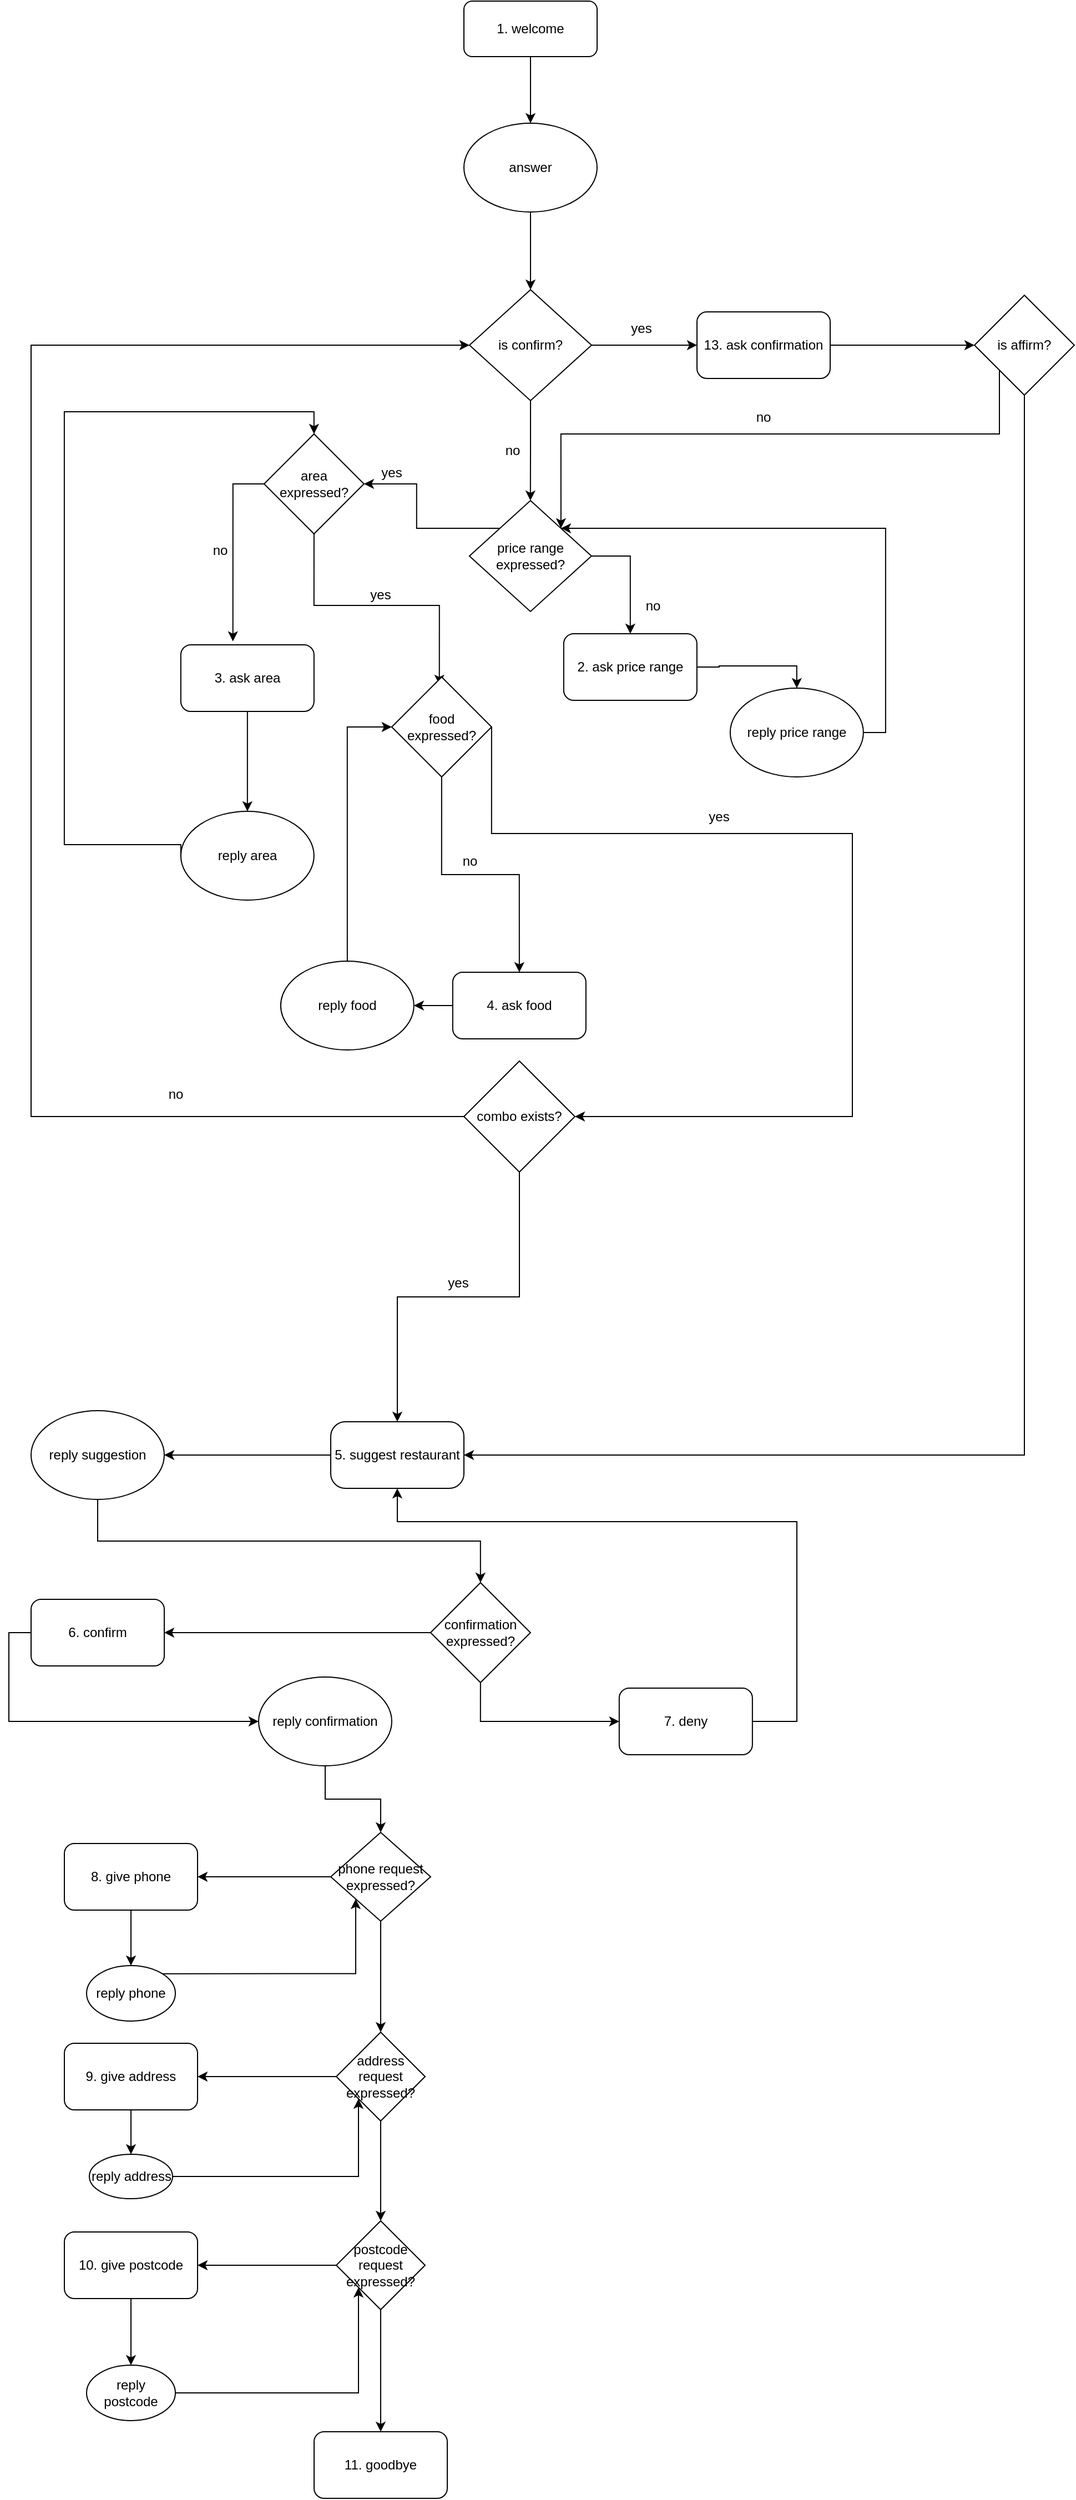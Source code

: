 <mxfile version="21.7.5" type="google">
  <diagram name="Page-1" id="mwG1_WEmA-LWEz-mJTqM">
    <mxGraphModel grid="1" page="1" gridSize="10" guides="1" tooltips="1" connect="1" arrows="1" fold="1" pageScale="1" pageWidth="827" pageHeight="1169" math="0" shadow="0">
      <root>
        <mxCell id="0" />
        <mxCell id="1" parent="0" />
        <mxCell id="2QPjshsw38jV6scYMA-w-3" style="edgeStyle=orthogonalEdgeStyle;rounded=0;orthogonalLoop=1;jettySize=auto;html=1;exitX=0.5;exitY=1;exitDx=0;exitDy=0;entryX=0.5;entryY=0;entryDx=0;entryDy=0;" edge="1" parent="1" source="2QPjshsw38jV6scYMA-w-1" target="2QPjshsw38jV6scYMA-w-2">
          <mxGeometry relative="1" as="geometry" />
        </mxCell>
        <mxCell id="2QPjshsw38jV6scYMA-w-1" value="1. welcome" style="rounded=1;whiteSpace=wrap;html=1;" vertex="1" parent="1">
          <mxGeometry x="340" y="-130" width="120" height="50" as="geometry" />
        </mxCell>
        <mxCell id="2QPjshsw38jV6scYMA-w-146" style="edgeStyle=orthogonalEdgeStyle;rounded=0;orthogonalLoop=1;jettySize=auto;html=1;exitX=0.5;exitY=1;exitDx=0;exitDy=0;entryX=0.5;entryY=0;entryDx=0;entryDy=0;" edge="1" parent="1" source="2QPjshsw38jV6scYMA-w-2" target="2QPjshsw38jV6scYMA-w-143">
          <mxGeometry relative="1" as="geometry" />
        </mxCell>
        <mxCell id="2QPjshsw38jV6scYMA-w-2" value="answer" style="ellipse;whiteSpace=wrap;html=1;" vertex="1" parent="1">
          <mxGeometry x="340" y="-20" width="120" height="80" as="geometry" />
        </mxCell>
        <mxCell id="2QPjshsw38jV6scYMA-w-14" style="edgeStyle=orthogonalEdgeStyle;rounded=0;orthogonalLoop=1;jettySize=auto;html=1;exitX=1;exitY=0.5;exitDx=0;exitDy=0;" edge="1" parent="1" source="2QPjshsw38jV6scYMA-w-5" target="2QPjshsw38jV6scYMA-w-12">
          <mxGeometry relative="1" as="geometry" />
        </mxCell>
        <mxCell id="2QPjshsw38jV6scYMA-w-111" style="edgeStyle=orthogonalEdgeStyle;rounded=0;orthogonalLoop=1;jettySize=auto;html=1;exitX=0;exitY=0;exitDx=0;exitDy=0;" edge="1" parent="1" source="2QPjshsw38jV6scYMA-w-5" target="2QPjshsw38jV6scYMA-w-110">
          <mxGeometry relative="1" as="geometry" />
        </mxCell>
        <mxCell id="2QPjshsw38jV6scYMA-w-5" value="price range expressed?" style="rhombus;whiteSpace=wrap;html=1;" vertex="1" parent="1">
          <mxGeometry x="344.93" y="320" width="110" height="100" as="geometry" />
        </mxCell>
        <mxCell id="2QPjshsw38jV6scYMA-w-131" style="edgeStyle=orthogonalEdgeStyle;rounded=0;orthogonalLoop=1;jettySize=auto;html=1;exitX=1;exitY=0.5;exitDx=0;exitDy=0;entryX=0.5;entryY=0;entryDx=0;entryDy=0;" edge="1" parent="1" source="2QPjshsw38jV6scYMA-w-12" target="2QPjshsw38jV6scYMA-w-22">
          <mxGeometry relative="1" as="geometry" />
        </mxCell>
        <mxCell id="2QPjshsw38jV6scYMA-w-12" value="2. ask price range" style="rounded=1;whiteSpace=wrap;html=1;" vertex="1" parent="1">
          <mxGeometry x="429.93" y="440" width="120" height="60" as="geometry" />
        </mxCell>
        <mxCell id="2QPjshsw38jV6scYMA-w-15" value="no" style="text;html=1;align=center;verticalAlign=middle;resizable=0;points=[];autosize=1;strokeColor=none;fillColor=none;" vertex="1" parent="1">
          <mxGeometry x="489.93" y="400" width="40" height="30" as="geometry" />
        </mxCell>
        <mxCell id="2QPjshsw38jV6scYMA-w-26" style="edgeStyle=orthogonalEdgeStyle;rounded=0;orthogonalLoop=1;jettySize=auto;html=1;exitX=0.5;exitY=1;exitDx=0;exitDy=0;entryX=0.5;entryY=0;entryDx=0;entryDy=0;" edge="1" parent="1" source="2QPjshsw38jV6scYMA-w-19" target="2QPjshsw38jV6scYMA-w-25">
          <mxGeometry relative="1" as="geometry" />
        </mxCell>
        <mxCell id="2QPjshsw38jV6scYMA-w-19" value="3. ask area" style="rounded=1;whiteSpace=wrap;html=1;" vertex="1" parent="1">
          <mxGeometry x="84.93" y="450" width="120" height="60" as="geometry" />
        </mxCell>
        <mxCell id="2QPjshsw38jV6scYMA-w-135" style="edgeStyle=orthogonalEdgeStyle;rounded=0;orthogonalLoop=1;jettySize=auto;html=1;exitX=1;exitY=0.5;exitDx=0;exitDy=0;entryX=1;entryY=0;entryDx=0;entryDy=0;" edge="1" parent="1" source="2QPjshsw38jV6scYMA-w-22" target="2QPjshsw38jV6scYMA-w-5">
          <mxGeometry relative="1" as="geometry">
            <Array as="points">
              <mxPoint x="719.93" y="529" />
              <mxPoint x="719.93" y="345" />
            </Array>
          </mxGeometry>
        </mxCell>
        <mxCell id="2QPjshsw38jV6scYMA-w-22" value="reply price range" style="ellipse;whiteSpace=wrap;html=1;" vertex="1" parent="1">
          <mxGeometry x="579.93" y="489" width="120" height="80" as="geometry" />
        </mxCell>
        <mxCell id="2QPjshsw38jV6scYMA-w-121" style="edgeStyle=orthogonalEdgeStyle;rounded=0;orthogonalLoop=1;jettySize=auto;html=1;exitX=0;exitY=0.5;exitDx=0;exitDy=0;entryX=0.5;entryY=0;entryDx=0;entryDy=0;" edge="1" parent="1" source="2QPjshsw38jV6scYMA-w-25" target="2QPjshsw38jV6scYMA-w-110">
          <mxGeometry relative="1" as="geometry">
            <Array as="points">
              <mxPoint x="-20.07" y="630" />
              <mxPoint x="-20.07" y="240" />
              <mxPoint x="204.93" y="240" />
            </Array>
          </mxGeometry>
        </mxCell>
        <mxCell id="2QPjshsw38jV6scYMA-w-25" value="reply area" style="ellipse;whiteSpace=wrap;html=1;" vertex="1" parent="1">
          <mxGeometry x="84.93" y="600" width="120" height="80" as="geometry" />
        </mxCell>
        <mxCell id="2QPjshsw38jV6scYMA-w-125" style="edgeStyle=orthogonalEdgeStyle;rounded=0;orthogonalLoop=1;jettySize=auto;html=1;exitX=0;exitY=0.5;exitDx=0;exitDy=0;entryX=1;entryY=0.5;entryDx=0;entryDy=0;" edge="1" parent="1" source="2QPjshsw38jV6scYMA-w-32" target="2QPjshsw38jV6scYMA-w-33">
          <mxGeometry relative="1" as="geometry" />
        </mxCell>
        <mxCell id="2QPjshsw38jV6scYMA-w-32" value="4. ask food" style="rounded=1;whiteSpace=wrap;html=1;" vertex="1" parent="1">
          <mxGeometry x="329.93" y="745" width="120" height="60" as="geometry" />
        </mxCell>
        <mxCell id="2QPjshsw38jV6scYMA-w-130" style="edgeStyle=orthogonalEdgeStyle;rounded=0;orthogonalLoop=1;jettySize=auto;html=1;exitX=0.5;exitY=0;exitDx=0;exitDy=0;entryX=0;entryY=0.5;entryDx=0;entryDy=0;" edge="1" parent="1" source="2QPjshsw38jV6scYMA-w-33" target="2QPjshsw38jV6scYMA-w-117">
          <mxGeometry relative="1" as="geometry" />
        </mxCell>
        <mxCell id="2QPjshsw38jV6scYMA-w-33" value="reply food" style="ellipse;whiteSpace=wrap;html=1;" vertex="1" parent="1">
          <mxGeometry x="174.93" y="735" width="120" height="80" as="geometry" />
        </mxCell>
        <mxCell id="2QPjshsw38jV6scYMA-w-45" style="edgeStyle=orthogonalEdgeStyle;rounded=0;orthogonalLoop=1;jettySize=auto;html=1;exitX=0;exitY=0.5;exitDx=0;exitDy=0;entryX=1;entryY=0.5;entryDx=0;entryDy=0;" edge="1" parent="1" source="2QPjshsw38jV6scYMA-w-42">
          <mxGeometry relative="1" as="geometry">
            <mxPoint x="700" y="1300" as="sourcePoint" />
            <mxPoint x="70" y="1180" as="targetPoint" />
          </mxGeometry>
        </mxCell>
        <mxCell id="2QPjshsw38jV6scYMA-w-42" value="5. suggest restaurant" style="rounded=1;whiteSpace=wrap;html=1;arcSize=22;" vertex="1" parent="1">
          <mxGeometry x="220" y="1150" width="120" height="60" as="geometry" />
        </mxCell>
        <mxCell id="2QPjshsw38jV6scYMA-w-137" style="edgeStyle=orthogonalEdgeStyle;rounded=0;orthogonalLoop=1;jettySize=auto;html=1;exitX=0.5;exitY=1;exitDx=0;exitDy=0;entryX=0.5;entryY=0;entryDx=0;entryDy=0;" edge="1" parent="1" source="2QPjshsw38jV6scYMA-w-44" target="2QPjshsw38jV6scYMA-w-50">
          <mxGeometry relative="1" as="geometry" />
        </mxCell>
        <mxCell id="2QPjshsw38jV6scYMA-w-44" value="reply suggestion" style="ellipse;whiteSpace=wrap;html=1;" vertex="1" parent="1">
          <mxGeometry x="-50" y="1140" width="120" height="80" as="geometry" />
        </mxCell>
        <mxCell id="2QPjshsw38jV6scYMA-w-58" style="edgeStyle=orthogonalEdgeStyle;rounded=0;orthogonalLoop=1;jettySize=auto;html=1;exitX=0;exitY=0.5;exitDx=0;exitDy=0;entryX=0;entryY=0.5;entryDx=0;entryDy=0;" edge="1" parent="1" source="2QPjshsw38jV6scYMA-w-46" target="2QPjshsw38jV6scYMA-w-77">
          <mxGeometry relative="1" as="geometry" />
        </mxCell>
        <mxCell id="2QPjshsw38jV6scYMA-w-46" value="6. confirm" style="rounded=1;whiteSpace=wrap;html=1;" vertex="1" parent="1">
          <mxGeometry x="-50" y="1310" width="120" height="60" as="geometry" />
        </mxCell>
        <mxCell id="2QPjshsw38jV6scYMA-w-56" style="edgeStyle=orthogonalEdgeStyle;rounded=0;orthogonalLoop=1;jettySize=auto;html=1;exitX=1;exitY=0.5;exitDx=0;exitDy=0;entryX=0.5;entryY=1;entryDx=0;entryDy=0;" edge="1" parent="1" source="2QPjshsw38jV6scYMA-w-47" target="2QPjshsw38jV6scYMA-w-42">
          <mxGeometry relative="1" as="geometry">
            <mxPoint x="760" y="1350" as="targetPoint" />
            <Array as="points">
              <mxPoint x="640" y="1420" />
              <mxPoint x="640" y="1240" />
              <mxPoint x="280" y="1240" />
            </Array>
          </mxGeometry>
        </mxCell>
        <mxCell id="2QPjshsw38jV6scYMA-w-47" value="7. deny" style="rounded=1;whiteSpace=wrap;html=1;" vertex="1" parent="1">
          <mxGeometry x="479.93" y="1390" width="120" height="60" as="geometry" />
        </mxCell>
        <mxCell id="2QPjshsw38jV6scYMA-w-52" style="edgeStyle=orthogonalEdgeStyle;rounded=0;orthogonalLoop=1;jettySize=auto;html=1;exitX=0;exitY=0.5;exitDx=0;exitDy=0;entryX=1;entryY=0.5;entryDx=0;entryDy=0;" edge="1" parent="1" source="2QPjshsw38jV6scYMA-w-50" target="2QPjshsw38jV6scYMA-w-46">
          <mxGeometry relative="1" as="geometry" />
        </mxCell>
        <mxCell id="2QPjshsw38jV6scYMA-w-138" style="edgeStyle=orthogonalEdgeStyle;rounded=0;orthogonalLoop=1;jettySize=auto;html=1;exitX=0.5;exitY=1;exitDx=0;exitDy=0;entryX=0;entryY=0.5;entryDx=0;entryDy=0;" edge="1" parent="1" source="2QPjshsw38jV6scYMA-w-50" target="2QPjshsw38jV6scYMA-w-47">
          <mxGeometry relative="1" as="geometry" />
        </mxCell>
        <mxCell id="2QPjshsw38jV6scYMA-w-50" value="confirmation expressed?" style="rhombus;whiteSpace=wrap;html=1;" vertex="1" parent="1">
          <mxGeometry x="309.93" y="1295" width="90" height="90" as="geometry" />
        </mxCell>
        <mxCell id="2QPjshsw38jV6scYMA-w-64" style="edgeStyle=orthogonalEdgeStyle;rounded=0;orthogonalLoop=1;jettySize=auto;html=1;exitX=0;exitY=0.5;exitDx=0;exitDy=0;entryX=1;entryY=0.5;entryDx=0;entryDy=0;" edge="1" parent="1" source="2QPjshsw38jV6scYMA-w-57" target="2QPjshsw38jV6scYMA-w-63">
          <mxGeometry relative="1" as="geometry" />
        </mxCell>
        <mxCell id="2QPjshsw38jV6scYMA-w-66" style="edgeStyle=orthogonalEdgeStyle;rounded=0;orthogonalLoop=1;jettySize=auto;html=1;exitX=0.5;exitY=1;exitDx=0;exitDy=0;entryX=0.5;entryY=0;entryDx=0;entryDy=0;" edge="1" parent="1" source="2QPjshsw38jV6scYMA-w-57" target="2QPjshsw38jV6scYMA-w-65">
          <mxGeometry relative="1" as="geometry" />
        </mxCell>
        <mxCell id="2QPjshsw38jV6scYMA-w-57" value="phone request expressed?" style="rhombus;whiteSpace=wrap;html=1;" vertex="1" parent="1">
          <mxGeometry x="220" y="1520" width="90" height="80" as="geometry" />
        </mxCell>
        <mxCell id="2QPjshsw38jV6scYMA-w-88" style="edgeStyle=orthogonalEdgeStyle;rounded=0;orthogonalLoop=1;jettySize=auto;html=1;exitX=0.5;exitY=1;exitDx=0;exitDy=0;entryX=0.5;entryY=0;entryDx=0;entryDy=0;" edge="1" parent="1" source="2QPjshsw38jV6scYMA-w-63" target="2QPjshsw38jV6scYMA-w-87">
          <mxGeometry relative="1" as="geometry" />
        </mxCell>
        <mxCell id="2QPjshsw38jV6scYMA-w-63" value="8. give phone" style="rounded=1;whiteSpace=wrap;html=1;" vertex="1" parent="1">
          <mxGeometry x="-20" y="1530" width="120" height="60" as="geometry" />
        </mxCell>
        <mxCell id="2QPjshsw38jV6scYMA-w-68" style="edgeStyle=orthogonalEdgeStyle;rounded=0;orthogonalLoop=1;jettySize=auto;html=1;exitX=0.5;exitY=1;exitDx=0;exitDy=0;entryX=0.5;entryY=0;entryDx=0;entryDy=0;" edge="1" parent="1" source="2QPjshsw38jV6scYMA-w-65" target="2QPjshsw38jV6scYMA-w-67">
          <mxGeometry relative="1" as="geometry">
            <mxPoint x="265" y="1820" as="targetPoint" />
          </mxGeometry>
        </mxCell>
        <mxCell id="2QPjshsw38jV6scYMA-w-71" style="edgeStyle=orthogonalEdgeStyle;rounded=0;orthogonalLoop=1;jettySize=auto;html=1;exitX=0;exitY=0.5;exitDx=0;exitDy=0;entryX=1;entryY=0.5;entryDx=0;entryDy=0;" edge="1" parent="1" source="2QPjshsw38jV6scYMA-w-65" target="2QPjshsw38jV6scYMA-w-69">
          <mxGeometry relative="1" as="geometry" />
        </mxCell>
        <mxCell id="2QPjshsw38jV6scYMA-w-65" value="address request expressed?" style="rhombus;whiteSpace=wrap;html=1;" vertex="1" parent="1">
          <mxGeometry x="225" y="1700" width="80" height="80" as="geometry" />
        </mxCell>
        <mxCell id="2QPjshsw38jV6scYMA-w-72" style="edgeStyle=orthogonalEdgeStyle;rounded=0;orthogonalLoop=1;jettySize=auto;html=1;exitX=0;exitY=0.5;exitDx=0;exitDy=0;entryX=1;entryY=0.5;entryDx=0;entryDy=0;" edge="1" parent="1" source="2QPjshsw38jV6scYMA-w-67" target="2QPjshsw38jV6scYMA-w-70">
          <mxGeometry relative="1" as="geometry" />
        </mxCell>
        <mxCell id="2QPjshsw38jV6scYMA-w-73" style="edgeStyle=orthogonalEdgeStyle;rounded=0;orthogonalLoop=1;jettySize=auto;html=1;exitX=0.5;exitY=1;exitDx=0;exitDy=0;" edge="1" parent="1" source="2QPjshsw38jV6scYMA-w-67">
          <mxGeometry relative="1" as="geometry">
            <mxPoint x="265" y="2060" as="targetPoint" />
          </mxGeometry>
        </mxCell>
        <mxCell id="2QPjshsw38jV6scYMA-w-67" value="postcode request expressed?" style="rhombus;whiteSpace=wrap;html=1;" vertex="1" parent="1">
          <mxGeometry x="225" y="1870" width="80" height="80" as="geometry" />
        </mxCell>
        <mxCell id="2QPjshsw38jV6scYMA-w-92" style="edgeStyle=orthogonalEdgeStyle;rounded=0;orthogonalLoop=1;jettySize=auto;html=1;exitX=0.5;exitY=1;exitDx=0;exitDy=0;entryX=0.5;entryY=0;entryDx=0;entryDy=0;" edge="1" parent="1" source="2QPjshsw38jV6scYMA-w-69" target="2QPjshsw38jV6scYMA-w-91">
          <mxGeometry relative="1" as="geometry" />
        </mxCell>
        <mxCell id="2QPjshsw38jV6scYMA-w-69" value="9. give address" style="rounded=1;whiteSpace=wrap;html=1;" vertex="1" parent="1">
          <mxGeometry x="-20" y="1710" width="120" height="60" as="geometry" />
        </mxCell>
        <mxCell id="2QPjshsw38jV6scYMA-w-70" value="10. give postcode" style="rounded=1;whiteSpace=wrap;html=1;" vertex="1" parent="1">
          <mxGeometry x="-20" y="1880" width="120" height="60" as="geometry" />
        </mxCell>
        <mxCell id="2QPjshsw38jV6scYMA-w-75" value="11. goodbye" style="rounded=1;whiteSpace=wrap;html=1;" vertex="1" parent="1">
          <mxGeometry x="205" y="2060" width="120" height="60" as="geometry" />
        </mxCell>
        <mxCell id="2QPjshsw38jV6scYMA-w-136" style="edgeStyle=orthogonalEdgeStyle;rounded=0;orthogonalLoop=1;jettySize=auto;html=1;exitX=0.5;exitY=1;exitDx=0;exitDy=0;entryX=0.5;entryY=0;entryDx=0;entryDy=0;" edge="1" parent="1" source="2QPjshsw38jV6scYMA-w-77" target="2QPjshsw38jV6scYMA-w-57">
          <mxGeometry relative="1" as="geometry" />
        </mxCell>
        <mxCell id="2QPjshsw38jV6scYMA-w-77" value="reply confirmation" style="ellipse;whiteSpace=wrap;html=1;" vertex="1" parent="1">
          <mxGeometry x="155" y="1380" width="120" height="80" as="geometry" />
        </mxCell>
        <mxCell id="2QPjshsw38jV6scYMA-w-90" style="edgeStyle=orthogonalEdgeStyle;rounded=0;orthogonalLoop=1;jettySize=auto;html=1;exitX=1;exitY=0;exitDx=0;exitDy=0;entryX=0;entryY=1;entryDx=0;entryDy=0;" edge="1" parent="1" source="2QPjshsw38jV6scYMA-w-87" target="2QPjshsw38jV6scYMA-w-57">
          <mxGeometry relative="1" as="geometry" />
        </mxCell>
        <mxCell id="2QPjshsw38jV6scYMA-w-87" value="reply phone" style="ellipse;whiteSpace=wrap;html=1;" vertex="1" parent="1">
          <mxGeometry y="1640" width="80" height="50" as="geometry" />
        </mxCell>
        <mxCell id="2QPjshsw38jV6scYMA-w-93" style="edgeStyle=orthogonalEdgeStyle;rounded=0;orthogonalLoop=1;jettySize=auto;html=1;exitX=1;exitY=0.5;exitDx=0;exitDy=0;entryX=0;entryY=1;entryDx=0;entryDy=0;" edge="1" parent="1" source="2QPjshsw38jV6scYMA-w-91" target="2QPjshsw38jV6scYMA-w-65">
          <mxGeometry relative="1" as="geometry" />
        </mxCell>
        <mxCell id="2QPjshsw38jV6scYMA-w-91" value="reply address" style="ellipse;whiteSpace=wrap;html=1;" vertex="1" parent="1">
          <mxGeometry x="2.5" y="1810" width="75" height="40" as="geometry" />
        </mxCell>
        <mxCell id="2QPjshsw38jV6scYMA-w-95" style="edgeStyle=orthogonalEdgeStyle;rounded=0;orthogonalLoop=1;jettySize=auto;html=1;entryX=0.5;entryY=0;entryDx=0;entryDy=0;exitX=0.5;exitY=1;exitDx=0;exitDy=0;" edge="1" parent="1" source="2QPjshsw38jV6scYMA-w-70" target="2QPjshsw38jV6scYMA-w-97">
          <mxGeometry relative="1" as="geometry">
            <mxPoint x="30" y="1950" as="sourcePoint" />
          </mxGeometry>
        </mxCell>
        <mxCell id="2QPjshsw38jV6scYMA-w-96" style="edgeStyle=orthogonalEdgeStyle;rounded=0;orthogonalLoop=1;jettySize=auto;html=1;exitX=1;exitY=0.5;exitDx=0;exitDy=0;entryX=0;entryY=1;entryDx=0;entryDy=0;" edge="1" parent="1" source="2QPjshsw38jV6scYMA-w-97" target="2QPjshsw38jV6scYMA-w-67">
          <mxGeometry relative="1" as="geometry">
            <mxPoint x="255" y="1770" as="targetPoint" />
          </mxGeometry>
        </mxCell>
        <mxCell id="2QPjshsw38jV6scYMA-w-97" value="reply postcode" style="ellipse;whiteSpace=wrap;html=1;" vertex="1" parent="1">
          <mxGeometry y="2000" width="80" height="50" as="geometry" />
        </mxCell>
        <mxCell id="2QPjshsw38jV6scYMA-w-107" style="edgeStyle=orthogonalEdgeStyle;rounded=0;orthogonalLoop=1;jettySize=auto;html=1;exitX=0.5;exitY=1;exitDx=0;exitDy=0;entryX=0.5;entryY=0;entryDx=0;entryDy=0;" edge="1" parent="1" source="2QPjshsw38jV6scYMA-w-106" target="2QPjshsw38jV6scYMA-w-42">
          <mxGeometry relative="1" as="geometry" />
        </mxCell>
        <mxCell id="2QPjshsw38jV6scYMA-w-106" value="combo exists?" style="rhombus;whiteSpace=wrap;html=1;" vertex="1" parent="1">
          <mxGeometry x="340" y="825" width="100" height="100" as="geometry" />
        </mxCell>
        <mxCell id="2QPjshsw38jV6scYMA-w-113" style="edgeStyle=orthogonalEdgeStyle;rounded=0;orthogonalLoop=1;jettySize=auto;html=1;exitX=0;exitY=0.5;exitDx=0;exitDy=0;entryX=0.391;entryY=-0.052;entryDx=0;entryDy=0;entryPerimeter=0;" edge="1" parent="1" source="2QPjshsw38jV6scYMA-w-110" target="2QPjshsw38jV6scYMA-w-19">
          <mxGeometry relative="1" as="geometry" />
        </mxCell>
        <mxCell id="2QPjshsw38jV6scYMA-w-118" style="edgeStyle=orthogonalEdgeStyle;rounded=0;orthogonalLoop=1;jettySize=auto;html=1;exitX=0.5;exitY=1;exitDx=0;exitDy=0;entryX=0.477;entryY=0.077;entryDx=0;entryDy=0;entryPerimeter=0;" edge="1" parent="1" source="2QPjshsw38jV6scYMA-w-110" target="2QPjshsw38jV6scYMA-w-117">
          <mxGeometry relative="1" as="geometry" />
        </mxCell>
        <mxCell id="2QPjshsw38jV6scYMA-w-110" value="area expressed?" style="rhombus;whiteSpace=wrap;html=1;" vertex="1" parent="1">
          <mxGeometry x="159.93" y="260" width="90" height="90" as="geometry" />
        </mxCell>
        <mxCell id="2QPjshsw38jV6scYMA-w-112" value="yes" style="text;html=1;strokeColor=none;fillColor=none;align=center;verticalAlign=middle;whiteSpace=wrap;rounded=0;" vertex="1" parent="1">
          <mxGeometry x="244.93" y="280" width="60" height="30" as="geometry" />
        </mxCell>
        <mxCell id="2QPjshsw38jV6scYMA-w-115" value="no" style="text;html=1;align=center;verticalAlign=middle;resizable=0;points=[];autosize=1;strokeColor=none;fillColor=none;" vertex="1" parent="1">
          <mxGeometry x="99.93" y="350" width="40" height="30" as="geometry" />
        </mxCell>
        <mxCell id="2QPjshsw38jV6scYMA-w-120" style="edgeStyle=orthogonalEdgeStyle;rounded=0;orthogonalLoop=1;jettySize=auto;html=1;exitX=0.5;exitY=1;exitDx=0;exitDy=0;entryX=0.5;entryY=0;entryDx=0;entryDy=0;" edge="1" parent="1" source="2QPjshsw38jV6scYMA-w-117" target="2QPjshsw38jV6scYMA-w-32">
          <mxGeometry relative="1" as="geometry" />
        </mxCell>
        <mxCell id="2QPjshsw38jV6scYMA-w-124" style="edgeStyle=orthogonalEdgeStyle;rounded=0;orthogonalLoop=1;jettySize=auto;html=1;exitX=1;exitY=0.5;exitDx=0;exitDy=0;entryX=1;entryY=0.5;entryDx=0;entryDy=0;" edge="1" parent="1" source="2QPjshsw38jV6scYMA-w-117" target="2QPjshsw38jV6scYMA-w-106">
          <mxGeometry relative="1" as="geometry">
            <Array as="points">
              <mxPoint x="365" y="620" />
              <mxPoint x="690" y="620" />
              <mxPoint x="690" y="875" />
            </Array>
          </mxGeometry>
        </mxCell>
        <mxCell id="2QPjshsw38jV6scYMA-w-117" value="food expressed?" style="rhombus;whiteSpace=wrap;html=1;" vertex="1" parent="1">
          <mxGeometry x="274.93" y="479" width="90" height="90" as="geometry" />
        </mxCell>
        <mxCell id="2QPjshsw38jV6scYMA-w-119" value="yes" style="text;html=1;strokeColor=none;fillColor=none;align=center;verticalAlign=middle;whiteSpace=wrap;rounded=0;" vertex="1" parent="1">
          <mxGeometry x="234.93" y="390" width="60" height="30" as="geometry" />
        </mxCell>
        <mxCell id="2QPjshsw38jV6scYMA-w-122" value="yes" style="text;html=1;strokeColor=none;fillColor=none;align=center;verticalAlign=middle;whiteSpace=wrap;rounded=0;" vertex="1" parent="1">
          <mxGeometry x="539.93" y="590" width="60" height="30" as="geometry" />
        </mxCell>
        <mxCell id="2QPjshsw38jV6scYMA-w-123" value="no" style="text;html=1;align=center;verticalAlign=middle;resizable=0;points=[];autosize=1;strokeColor=none;fillColor=none;" vertex="1" parent="1">
          <mxGeometry x="324.93" y="630" width="40" height="30" as="geometry" />
        </mxCell>
        <mxCell id="2QPjshsw38jV6scYMA-w-127" value="no" style="text;html=1;align=center;verticalAlign=middle;resizable=0;points=[];autosize=1;strokeColor=none;fillColor=none;" vertex="1" parent="1">
          <mxGeometry x="60" y="840" width="40" height="30" as="geometry" />
        </mxCell>
        <mxCell id="2QPjshsw38jV6scYMA-w-128" value="yes" style="text;html=1;strokeColor=none;fillColor=none;align=center;verticalAlign=middle;whiteSpace=wrap;rounded=0;" vertex="1" parent="1">
          <mxGeometry x="305.0" y="1010" width="60" height="30" as="geometry" />
        </mxCell>
        <mxCell id="2QPjshsw38jV6scYMA-w-141" style="edgeStyle=orthogonalEdgeStyle;rounded=0;orthogonalLoop=1;jettySize=auto;html=1;exitX=0;exitY=0.5;exitDx=0;exitDy=0;entryX=0;entryY=0.5;entryDx=0;entryDy=0;" edge="1" parent="1" source="2QPjshsw38jV6scYMA-w-106" target="2QPjshsw38jV6scYMA-w-143">
          <mxGeometry relative="1" as="geometry">
            <mxPoint x="105" y="1110" as="sourcePoint" />
            <Array as="points">
              <mxPoint x="-50" y="875" />
              <mxPoint x="-50" y="180" />
            </Array>
          </mxGeometry>
        </mxCell>
        <mxCell id="2QPjshsw38jV6scYMA-w-144" style="edgeStyle=orthogonalEdgeStyle;rounded=0;orthogonalLoop=1;jettySize=auto;html=1;exitX=0.5;exitY=1;exitDx=0;exitDy=0;" edge="1" parent="1" source="2QPjshsw38jV6scYMA-w-143" target="2QPjshsw38jV6scYMA-w-5">
          <mxGeometry relative="1" as="geometry" />
        </mxCell>
        <mxCell id="2QPjshsw38jV6scYMA-w-148" style="edgeStyle=orthogonalEdgeStyle;rounded=0;orthogonalLoop=1;jettySize=auto;html=1;exitX=1;exitY=0.5;exitDx=0;exitDy=0;entryX=0;entryY=0.5;entryDx=0;entryDy=0;" edge="1" parent="1" source="2QPjshsw38jV6scYMA-w-143" target="2QPjshsw38jV6scYMA-w-147">
          <mxGeometry relative="1" as="geometry" />
        </mxCell>
        <mxCell id="2QPjshsw38jV6scYMA-w-143" value="is confirm?" style="rhombus;whiteSpace=wrap;html=1;" vertex="1" parent="1">
          <mxGeometry x="345" y="130" width="110" height="100" as="geometry" />
        </mxCell>
        <mxCell id="2QPjshsw38jV6scYMA-w-145" value="no" style="text;html=1;strokeColor=none;fillColor=none;align=center;verticalAlign=middle;whiteSpace=wrap;rounded=0;" vertex="1" parent="1">
          <mxGeometry x="354" y="260" width="60" height="30" as="geometry" />
        </mxCell>
        <mxCell id="2QPjshsw38jV6scYMA-w-153" style="edgeStyle=orthogonalEdgeStyle;rounded=0;orthogonalLoop=1;jettySize=auto;html=1;exitX=1;exitY=0.5;exitDx=0;exitDy=0;entryX=0;entryY=0.5;entryDx=0;entryDy=0;" edge="1" parent="1" source="2QPjshsw38jV6scYMA-w-147" target="2QPjshsw38jV6scYMA-w-155">
          <mxGeometry relative="1" as="geometry">
            <mxPoint x="800" y="180.667" as="targetPoint" />
          </mxGeometry>
        </mxCell>
        <mxCell id="2QPjshsw38jV6scYMA-w-147" value="13. ask confirmation" style="rounded=1;whiteSpace=wrap;html=1;" vertex="1" parent="1">
          <mxGeometry x="550" y="150" width="120" height="60" as="geometry" />
        </mxCell>
        <mxCell id="2QPjshsw38jV6scYMA-w-149" value="yes" style="text;html=1;strokeColor=none;fillColor=none;align=center;verticalAlign=middle;whiteSpace=wrap;rounded=0;" vertex="1" parent="1">
          <mxGeometry x="469.93" y="150" width="60" height="30" as="geometry" />
        </mxCell>
        <mxCell id="2QPjshsw38jV6scYMA-w-158" style="edgeStyle=orthogonalEdgeStyle;rounded=0;orthogonalLoop=1;jettySize=auto;html=1;exitX=0.5;exitY=1;exitDx=0;exitDy=0;entryX=1;entryY=0.5;entryDx=0;entryDy=0;" edge="1" parent="1" source="2QPjshsw38jV6scYMA-w-155" target="2QPjshsw38jV6scYMA-w-42">
          <mxGeometry relative="1" as="geometry" />
        </mxCell>
        <mxCell id="9eL_mAdRsdy_KYhM3XVc-4" style="edgeStyle=orthogonalEdgeStyle;rounded=0;orthogonalLoop=1;jettySize=auto;html=1;exitX=0;exitY=1;exitDx=0;exitDy=0;entryX=1;entryY=0;entryDx=0;entryDy=0;" edge="1" parent="1" source="2QPjshsw38jV6scYMA-w-155" target="2QPjshsw38jV6scYMA-w-5">
          <mxGeometry relative="1" as="geometry">
            <Array as="points">
              <mxPoint x="823" y="260" />
              <mxPoint x="427" y="260" />
            </Array>
          </mxGeometry>
        </mxCell>
        <mxCell id="2QPjshsw38jV6scYMA-w-155" value="is affirm?" style="rhombus;whiteSpace=wrap;html=1;" vertex="1" parent="1">
          <mxGeometry x="800" y="135" width="90" height="90" as="geometry" />
        </mxCell>
        <mxCell id="9eL_mAdRsdy_KYhM3XVc-5" value="no" style="text;html=1;strokeColor=none;fillColor=none;align=center;verticalAlign=middle;whiteSpace=wrap;rounded=0;" vertex="1" parent="1">
          <mxGeometry x="580" y="230" width="60" height="30" as="geometry" />
        </mxCell>
      </root>
    </mxGraphModel>
  </diagram>
</mxfile>
